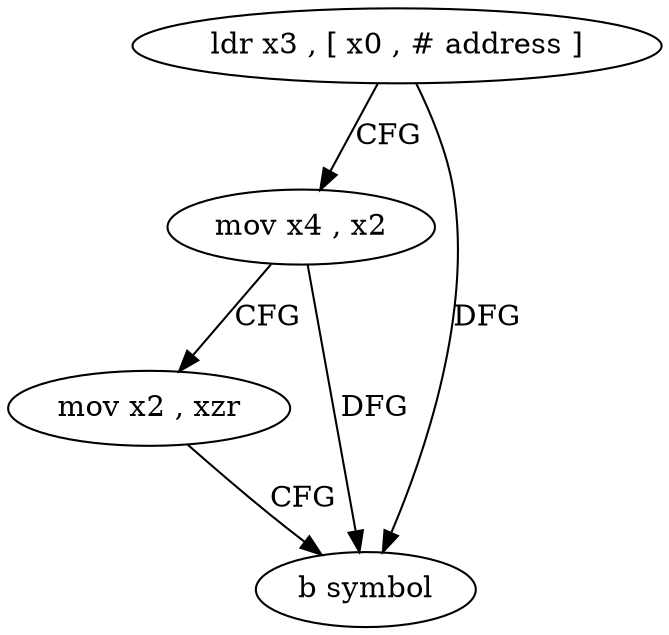 digraph "func" {
"140824" [label = "ldr x3 , [ x0 , # address ]" ]
"140828" [label = "mov x4 , x2" ]
"140832" [label = "mov x2 , xzr" ]
"140836" [label = "b symbol" ]
"140824" -> "140828" [ label = "CFG" ]
"140824" -> "140836" [ label = "DFG" ]
"140828" -> "140832" [ label = "CFG" ]
"140828" -> "140836" [ label = "DFG" ]
"140832" -> "140836" [ label = "CFG" ]
}
